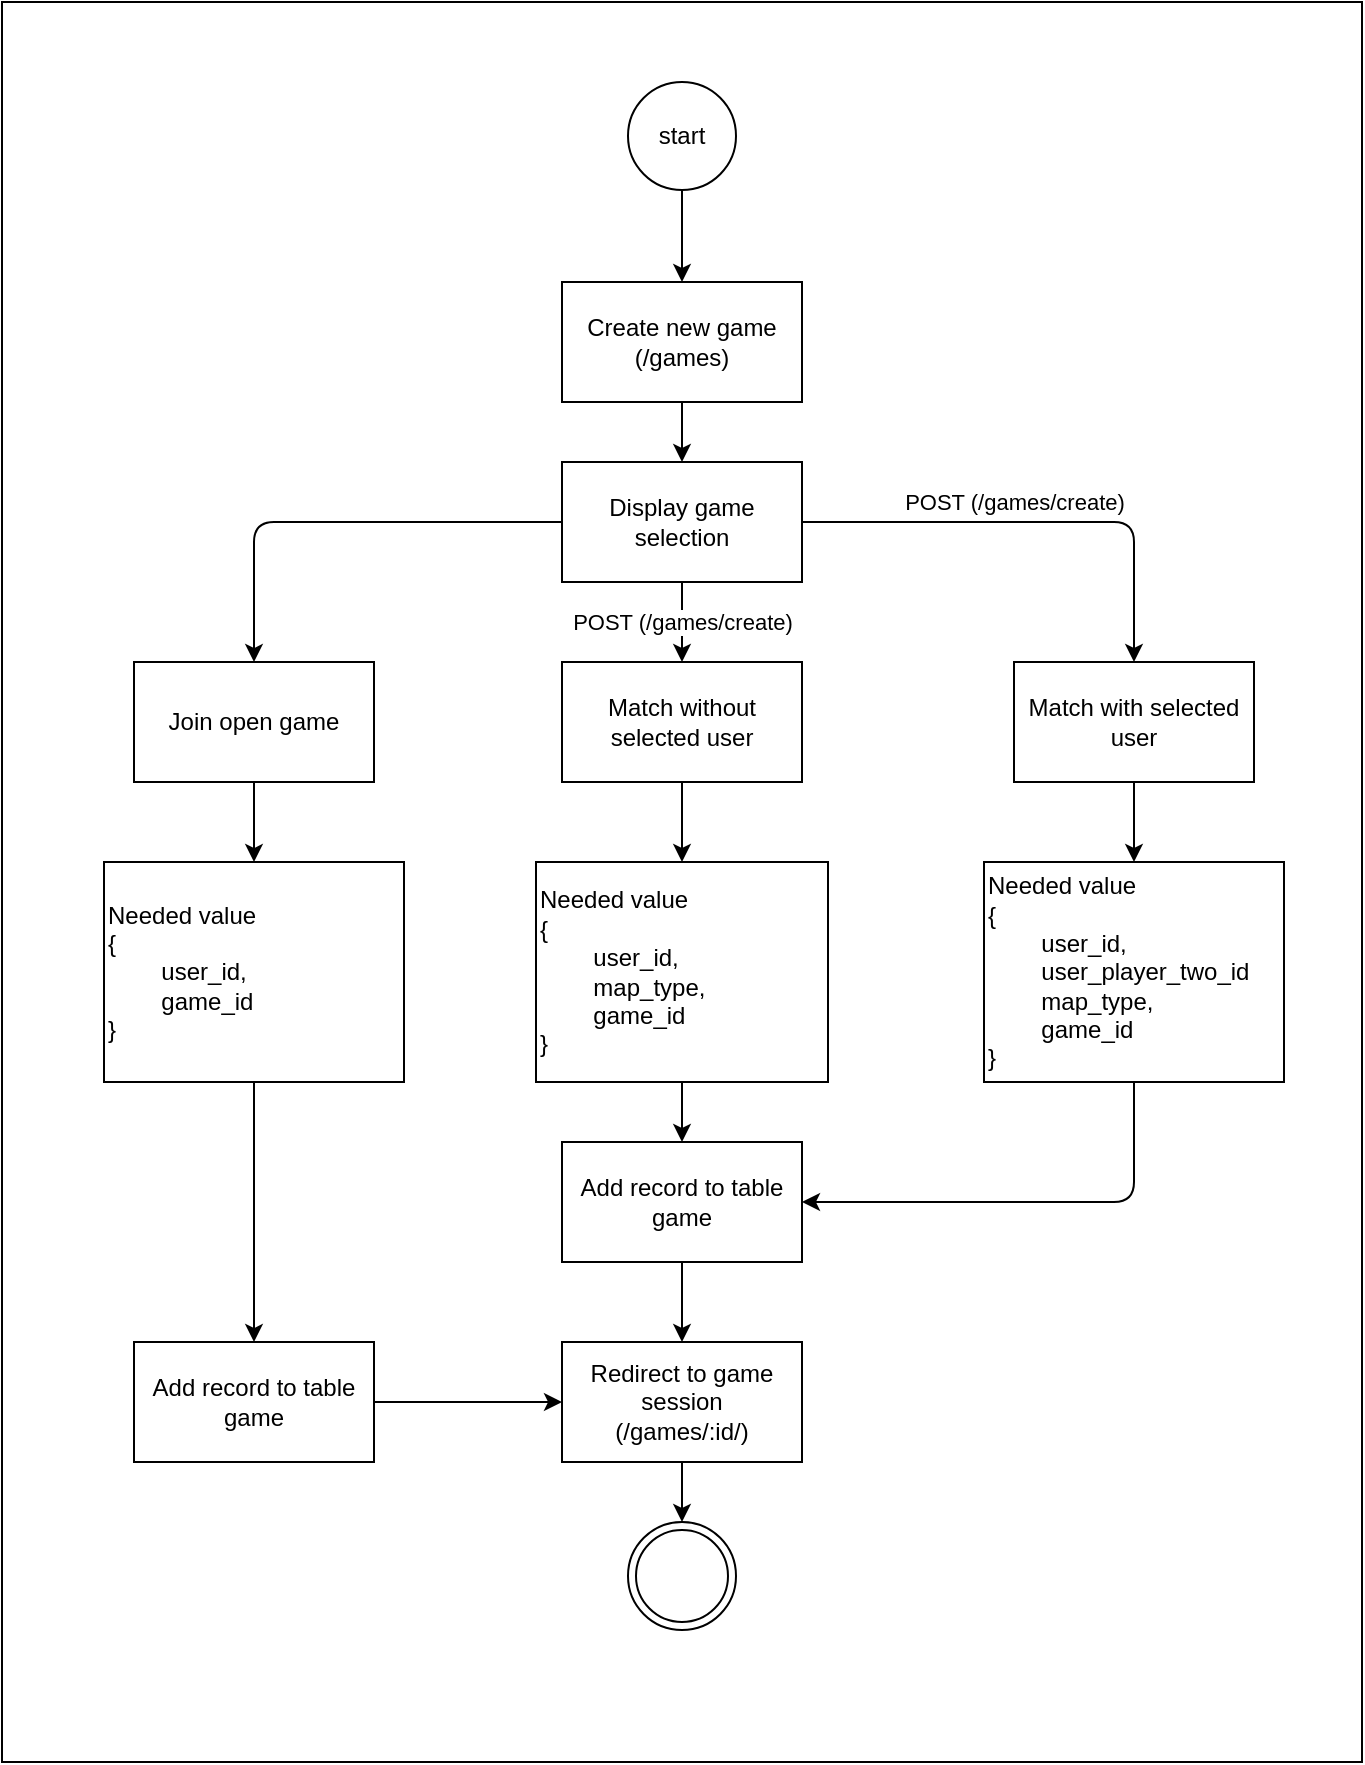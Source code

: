 <mxfile>
    <diagram id="IjNO8h3EuB4jx58xCu4W" name="Page-1">
        <mxGraphModel dx="2080" dy="974" grid="1" gridSize="10" guides="1" tooltips="1" connect="1" arrows="1" fold="1" page="1" pageScale="1" pageWidth="827" pageHeight="1169" math="0" shadow="0">
            <root>
                <mxCell id="0"/>
                <mxCell id="1" parent="0"/>
                <mxCell id="37" value="" style="rounded=0;whiteSpace=wrap;html=1;" vertex="1" parent="1">
                    <mxGeometry x="74" y="80" width="680" height="880" as="geometry"/>
                </mxCell>
                <mxCell id="2" value="" style="ellipse;shape=doubleEllipse;whiteSpace=wrap;html=1;aspect=fixed;" parent="1" vertex="1">
                    <mxGeometry x="387" y="840" width="54" height="54" as="geometry"/>
                </mxCell>
                <mxCell id="5" value="" style="edgeStyle=none;html=1;" parent="1" source="3" target="4" edge="1">
                    <mxGeometry relative="1" as="geometry"/>
                </mxCell>
                <mxCell id="3" value="start" style="ellipse;whiteSpace=wrap;html=1;aspect=fixed;" parent="1" vertex="1">
                    <mxGeometry x="387" y="120" width="54" height="54" as="geometry"/>
                </mxCell>
                <mxCell id="21" value="" style="edgeStyle=none;html=1;" edge="1" parent="1" source="4" target="11">
                    <mxGeometry relative="1" as="geometry"/>
                </mxCell>
                <mxCell id="4" value="Create new game&lt;br&gt;(/games)" style="rounded=0;whiteSpace=wrap;html=1;" parent="1" vertex="1">
                    <mxGeometry x="354" y="220" width="120" height="60" as="geometry"/>
                </mxCell>
                <mxCell id="35" value="" style="edgeStyle=none;html=1;" edge="1" parent="1" source="6" target="2">
                    <mxGeometry relative="1" as="geometry"/>
                </mxCell>
                <mxCell id="6" value="Redirect to game session&lt;br&gt;(/games/:id/)" style="whiteSpace=wrap;html=1;rounded=0;" parent="1" vertex="1">
                    <mxGeometry x="354" y="750" width="120" height="60" as="geometry"/>
                </mxCell>
                <mxCell id="18" value="" style="edgeStyle=none;html=1;" edge="1" parent="1" source="8" target="12">
                    <mxGeometry relative="1" as="geometry"/>
                </mxCell>
                <mxCell id="8" value="Join open game" style="whiteSpace=wrap;html=1;rounded=0;" vertex="1" parent="1">
                    <mxGeometry x="140" y="410" width="120" height="60" as="geometry"/>
                </mxCell>
                <mxCell id="17" value="" style="edgeStyle=none;html=1;" edge="1" parent="1" source="9" target="13">
                    <mxGeometry relative="1" as="geometry"/>
                </mxCell>
                <mxCell id="9" value="Match without selected user" style="whiteSpace=wrap;html=1;rounded=0;" vertex="1" parent="1">
                    <mxGeometry x="354" y="410" width="120" height="60" as="geometry"/>
                </mxCell>
                <mxCell id="16" value="" style="edgeStyle=none;html=1;" edge="1" parent="1" source="10" target="14">
                    <mxGeometry relative="1" as="geometry"/>
                </mxCell>
                <mxCell id="10" value="Match with selected user" style="whiteSpace=wrap;html=1;rounded=0;" vertex="1" parent="1">
                    <mxGeometry x="580" y="410" width="120" height="60" as="geometry"/>
                </mxCell>
                <mxCell id="20" value="POST (/games/create)" style="edgeStyle=none;html=1;" edge="1" parent="1" source="11" target="9">
                    <mxGeometry relative="1" as="geometry"/>
                </mxCell>
                <mxCell id="23" value="POST (/games/create)" style="edgeStyle=none;html=1;entryX=0.5;entryY=0;entryDx=0;entryDy=0;" edge="1" parent="1" source="11" target="10">
                    <mxGeometry x="-0.102" y="10" relative="1" as="geometry">
                        <mxPoint x="554" y="340" as="targetPoint"/>
                        <Array as="points">
                            <mxPoint x="640" y="340"/>
                        </Array>
                        <mxPoint as="offset"/>
                    </mxGeometry>
                </mxCell>
                <mxCell id="25" value="" style="edgeStyle=none;html=1;entryX=0.5;entryY=0;entryDx=0;entryDy=0;" edge="1" parent="1" source="11" target="8">
                    <mxGeometry relative="1" as="geometry">
                        <mxPoint x="274" y="340" as="targetPoint"/>
                        <Array as="points">
                            <mxPoint x="200" y="340"/>
                        </Array>
                    </mxGeometry>
                </mxCell>
                <mxCell id="11" value="Display game selection" style="rounded=0;whiteSpace=wrap;html=1;" vertex="1" parent="1">
                    <mxGeometry x="354" y="310" width="120" height="60" as="geometry"/>
                </mxCell>
                <mxCell id="32" value="" style="edgeStyle=none;html=1;entryX=0.5;entryY=0;entryDx=0;entryDy=0;" edge="1" parent="1" source="12" target="30">
                    <mxGeometry relative="1" as="geometry">
                        <mxPoint x="200" y="725" as="targetPoint"/>
                    </mxGeometry>
                </mxCell>
                <mxCell id="12" value="Needed value&lt;br&gt;{&lt;br&gt;&lt;span style=&quot;white-space: pre;&quot;&gt;&#9;&lt;/span&gt;user_id,&lt;br&gt;&lt;span style=&quot;white-space: pre;&quot;&gt;&#9;&lt;/span&gt;game_id&lt;br&gt;}" style="whiteSpace=wrap;html=1;rounded=0;align=left;" vertex="1" parent="1">
                    <mxGeometry x="125" y="510" width="150" height="110" as="geometry"/>
                </mxCell>
                <mxCell id="27" value="" style="edgeStyle=none;html=1;" edge="1" parent="1" source="13" target="26">
                    <mxGeometry relative="1" as="geometry"/>
                </mxCell>
                <mxCell id="13" value="Needed value&lt;br&gt;{&lt;br&gt;&lt;span style=&quot;white-space: pre;&quot;&gt;&#9;&lt;/span&gt;user_id,&lt;br&gt;&lt;span style=&quot;white-space: pre;&quot;&gt;&#9;&lt;/span&gt;map_type,&lt;br&gt;&lt;span style=&quot;white-space: pre;&quot;&gt;&#9;&lt;/span&gt;game_id&lt;br&gt;}" style="whiteSpace=wrap;html=1;rounded=0;align=left;" vertex="1" parent="1">
                    <mxGeometry x="341" y="510" width="146" height="110" as="geometry"/>
                </mxCell>
                <mxCell id="29" value="" style="edgeStyle=none;html=1;entryX=1;entryY=0.5;entryDx=0;entryDy=0;" edge="1" parent="1" source="14" target="26">
                    <mxGeometry relative="1" as="geometry">
                        <mxPoint x="640" y="725" as="targetPoint"/>
                        <Array as="points">
                            <mxPoint x="640" y="680"/>
                        </Array>
                    </mxGeometry>
                </mxCell>
                <mxCell id="14" value="Needed value&lt;br&gt;{&lt;br&gt;&lt;span style=&quot;white-space: pre;&quot;&gt;&#9;&lt;/span&gt;user_id,&lt;br&gt;&lt;span style=&quot;white-space: pre;&quot;&gt;&#9;&lt;/span&gt;user_player_two_id&lt;br&gt;&lt;span style=&quot;white-space: pre;&quot;&gt;&#9;&lt;/span&gt;map_type,&lt;br&gt;&lt;span style=&quot;white-space: pre;&quot;&gt;&#9;&lt;/span&gt;game_id&lt;br&gt;}" style="whiteSpace=wrap;html=1;rounded=0;align=left;" vertex="1" parent="1">
                    <mxGeometry x="565" y="510" width="150" height="110" as="geometry"/>
                </mxCell>
                <mxCell id="34" value="" style="edgeStyle=none;html=1;" edge="1" parent="1" source="26" target="6">
                    <mxGeometry relative="1" as="geometry"/>
                </mxCell>
                <mxCell id="26" value="Add record to table game" style="whiteSpace=wrap;html=1;rounded=0;" vertex="1" parent="1">
                    <mxGeometry x="354" y="650" width="120" height="60" as="geometry"/>
                </mxCell>
                <mxCell id="33" value="" style="edgeStyle=none;html=1;" edge="1" parent="1" source="30" target="6">
                    <mxGeometry relative="1" as="geometry"/>
                </mxCell>
                <mxCell id="30" value="Add record to table game" style="whiteSpace=wrap;html=1;rounded=0;" vertex="1" parent="1">
                    <mxGeometry x="140" y="750" width="120" height="60" as="geometry"/>
                </mxCell>
            </root>
        </mxGraphModel>
    </diagram>
</mxfile>